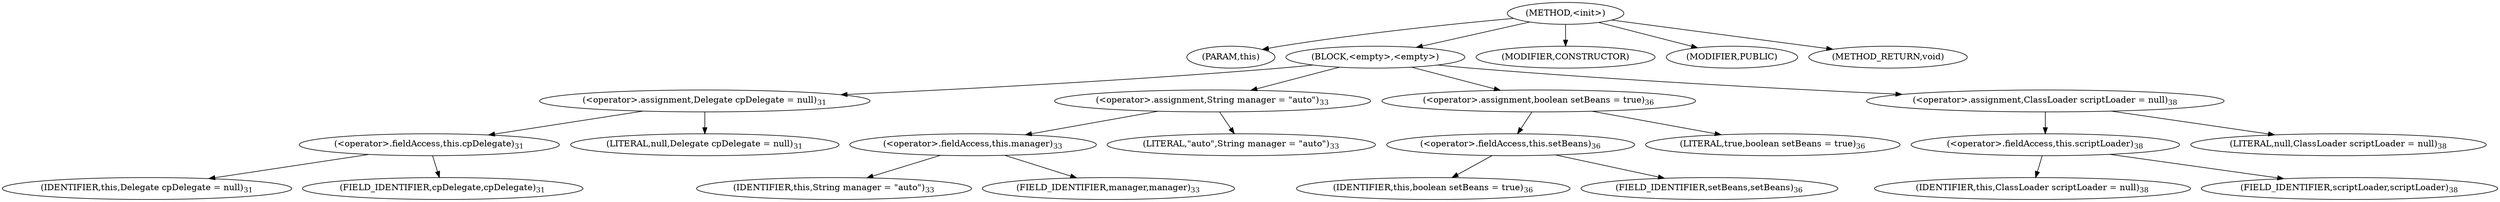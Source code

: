 digraph "&lt;init&gt;" {  
"329" [label = <(METHOD,&lt;init&gt;)> ]
"330" [label = <(PARAM,this)> ]
"331" [label = <(BLOCK,&lt;empty&gt;,&lt;empty&gt;)> ]
"332" [label = <(&lt;operator&gt;.assignment,Delegate cpDelegate = null)<SUB>31</SUB>> ]
"333" [label = <(&lt;operator&gt;.fieldAccess,this.cpDelegate)<SUB>31</SUB>> ]
"334" [label = <(IDENTIFIER,this,Delegate cpDelegate = null)<SUB>31</SUB>> ]
"335" [label = <(FIELD_IDENTIFIER,cpDelegate,cpDelegate)<SUB>31</SUB>> ]
"336" [label = <(LITERAL,null,Delegate cpDelegate = null)<SUB>31</SUB>> ]
"337" [label = <(&lt;operator&gt;.assignment,String manager = &quot;auto&quot;)<SUB>33</SUB>> ]
"338" [label = <(&lt;operator&gt;.fieldAccess,this.manager)<SUB>33</SUB>> ]
"339" [label = <(IDENTIFIER,this,String manager = &quot;auto&quot;)<SUB>33</SUB>> ]
"340" [label = <(FIELD_IDENTIFIER,manager,manager)<SUB>33</SUB>> ]
"341" [label = <(LITERAL,&quot;auto&quot;,String manager = &quot;auto&quot;)<SUB>33</SUB>> ]
"342" [label = <(&lt;operator&gt;.assignment,boolean setBeans = true)<SUB>36</SUB>> ]
"343" [label = <(&lt;operator&gt;.fieldAccess,this.setBeans)<SUB>36</SUB>> ]
"344" [label = <(IDENTIFIER,this,boolean setBeans = true)<SUB>36</SUB>> ]
"345" [label = <(FIELD_IDENTIFIER,setBeans,setBeans)<SUB>36</SUB>> ]
"346" [label = <(LITERAL,true,boolean setBeans = true)<SUB>36</SUB>> ]
"347" [label = <(&lt;operator&gt;.assignment,ClassLoader scriptLoader = null)<SUB>38</SUB>> ]
"348" [label = <(&lt;operator&gt;.fieldAccess,this.scriptLoader)<SUB>38</SUB>> ]
"349" [label = <(IDENTIFIER,this,ClassLoader scriptLoader = null)<SUB>38</SUB>> ]
"350" [label = <(FIELD_IDENTIFIER,scriptLoader,scriptLoader)<SUB>38</SUB>> ]
"351" [label = <(LITERAL,null,ClassLoader scriptLoader = null)<SUB>38</SUB>> ]
"352" [label = <(MODIFIER,CONSTRUCTOR)> ]
"353" [label = <(MODIFIER,PUBLIC)> ]
"354" [label = <(METHOD_RETURN,void)> ]
  "329" -> "330" 
  "329" -> "331" 
  "329" -> "352" 
  "329" -> "353" 
  "329" -> "354" 
  "331" -> "332" 
  "331" -> "337" 
  "331" -> "342" 
  "331" -> "347" 
  "332" -> "333" 
  "332" -> "336" 
  "333" -> "334" 
  "333" -> "335" 
  "337" -> "338" 
  "337" -> "341" 
  "338" -> "339" 
  "338" -> "340" 
  "342" -> "343" 
  "342" -> "346" 
  "343" -> "344" 
  "343" -> "345" 
  "347" -> "348" 
  "347" -> "351" 
  "348" -> "349" 
  "348" -> "350" 
}
